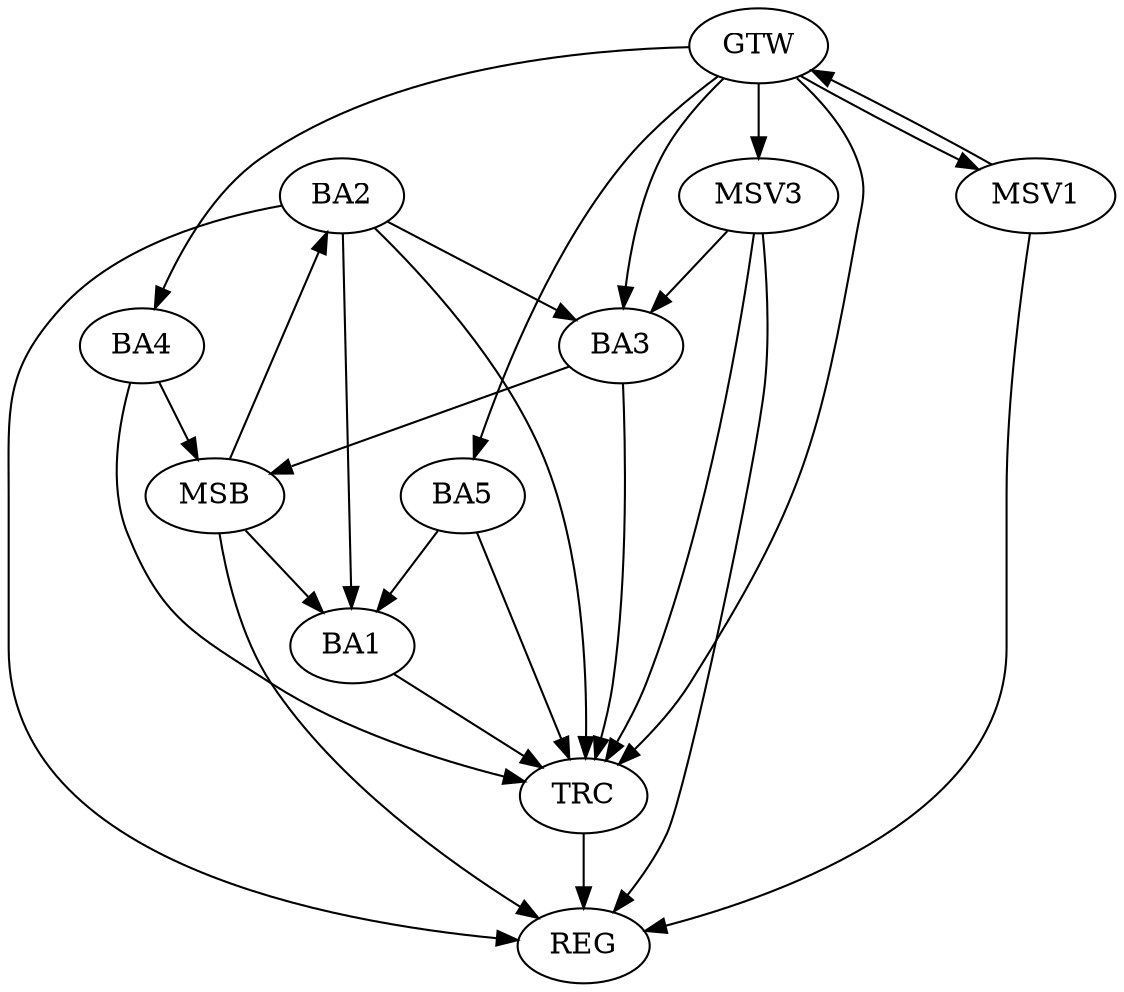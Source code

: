 strict digraph G {
  BA1 [ label="BA1" ];
  BA2 [ label="BA2" ];
  BA3 [ label="BA3" ];
  BA4 [ label="BA4" ];
  BA5 [ label="BA5" ];
  GTW [ label="GTW" ];
  REG [ label="REG" ];
  MSB [ label="MSB" ];
  TRC [ label="TRC" ];
  MSV1 [ label="MSV1" ];
  MSV3 [ label="MSV3" ];
  BA2 -> BA1;
  BA5 -> BA1;
  GTW -> BA3;
  GTW -> BA4;
  GTW -> BA5;
  BA2 -> REG;
  MSB -> BA2;
  MSB -> REG;
  BA3 -> MSB;
  MSB -> BA1;
  BA4 -> MSB;
  BA1 -> TRC;
  BA2 -> TRC;
  BA3 -> TRC;
  BA4 -> TRC;
  BA5 -> TRC;
  GTW -> TRC;
  TRC -> REG;
  BA2 -> BA3;
  MSV1 -> GTW;
  GTW -> MSV1;
  MSV1 -> REG;
  MSV3 -> BA3;
  GTW -> MSV3;
  MSV3 -> REG;
  MSV3 -> TRC;
}
